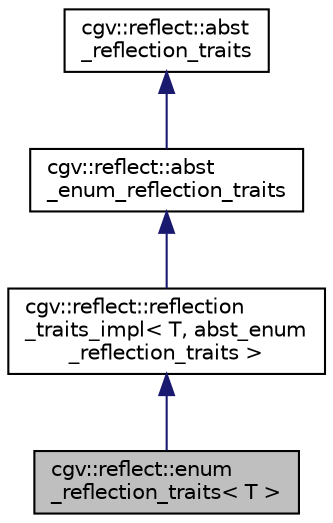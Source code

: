 digraph "cgv::reflect::enum_reflection_traits&lt; T &gt;"
{
  bgcolor="transparent";
  edge [fontname="Helvetica",fontsize="10",labelfontname="Helvetica",labelfontsize="10"];
  node [fontname="Helvetica",fontsize="10",shape=record];
  Node1 [label="cgv::reflect::enum\l_reflection_traits\< T \>",height=0.2,width=0.4,color="black", fillcolor="grey75", style="filled", fontcolor="black"];
  Node2 -> Node1 [dir="back",color="midnightblue",fontsize="10",style="solid",fontname="Helvetica"];
  Node2 [label="cgv::reflect::reflection\l_traits_impl\< T, abst_enum\l_reflection_traits \>",height=0.2,width=0.4,color="black",URL="$a00213.html"];
  Node3 -> Node2 [dir="back",color="midnightblue",fontsize="10",style="solid",fontname="Helvetica"];
  Node3 [label="cgv::reflect::abst\l_enum_reflection_traits",height=0.2,width=0.4,color="black",URL="$a00199.html",tooltip="type independent functionality for all enum fallback implementations "];
  Node4 -> Node3 [dir="back",color="midnightblue",fontsize="10",style="solid",fontname="Helvetica"];
  Node4 [label="cgv::reflect::abst\l_reflection_traits",height=0.2,width=0.4,color="black",URL="$a00200.html",tooltip="abstract interface for type reflection with basic type management and optional string conversion ..."];
}
